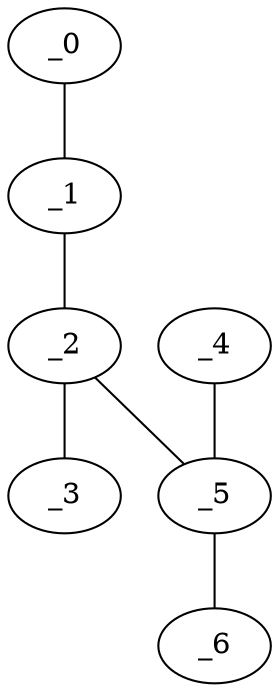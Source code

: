 graph HP1_0109 {
	_0	 [x="1.49372",
		y="2.81293"];
	_1	 [x="0.982691",
		y="0.692432"];
	_0 -- _1;
	_2	 [x="2.08798",
		y="0.662114"];
	_1 -- _2;
	_3	 [x="2.30257",
		y="2.37192"];
	_2 -- _3;
	_5	 [x="2.3",
		y="1.76"];
	_2 -- _5;
	_4	 [x="1.27035",
		y="1.77038"];
	_4 -- _5;
	_6	 [x="2.33555",
		y="1.51769"];
	_5 -- _6;
}
